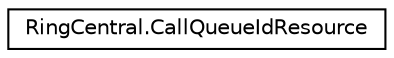 digraph "Graphical Class Hierarchy"
{
 // LATEX_PDF_SIZE
  edge [fontname="Helvetica",fontsize="10",labelfontname="Helvetica",labelfontsize="10"];
  node [fontname="Helvetica",fontsize="10",shape=record];
  rankdir="LR";
  Node0 [label="RingCentral.CallQueueIdResource",height=0.2,width=0.4,color="black", fillcolor="white", style="filled",URL="$classRingCentral_1_1CallQueueIdResource.html",tooltip=" "];
}
